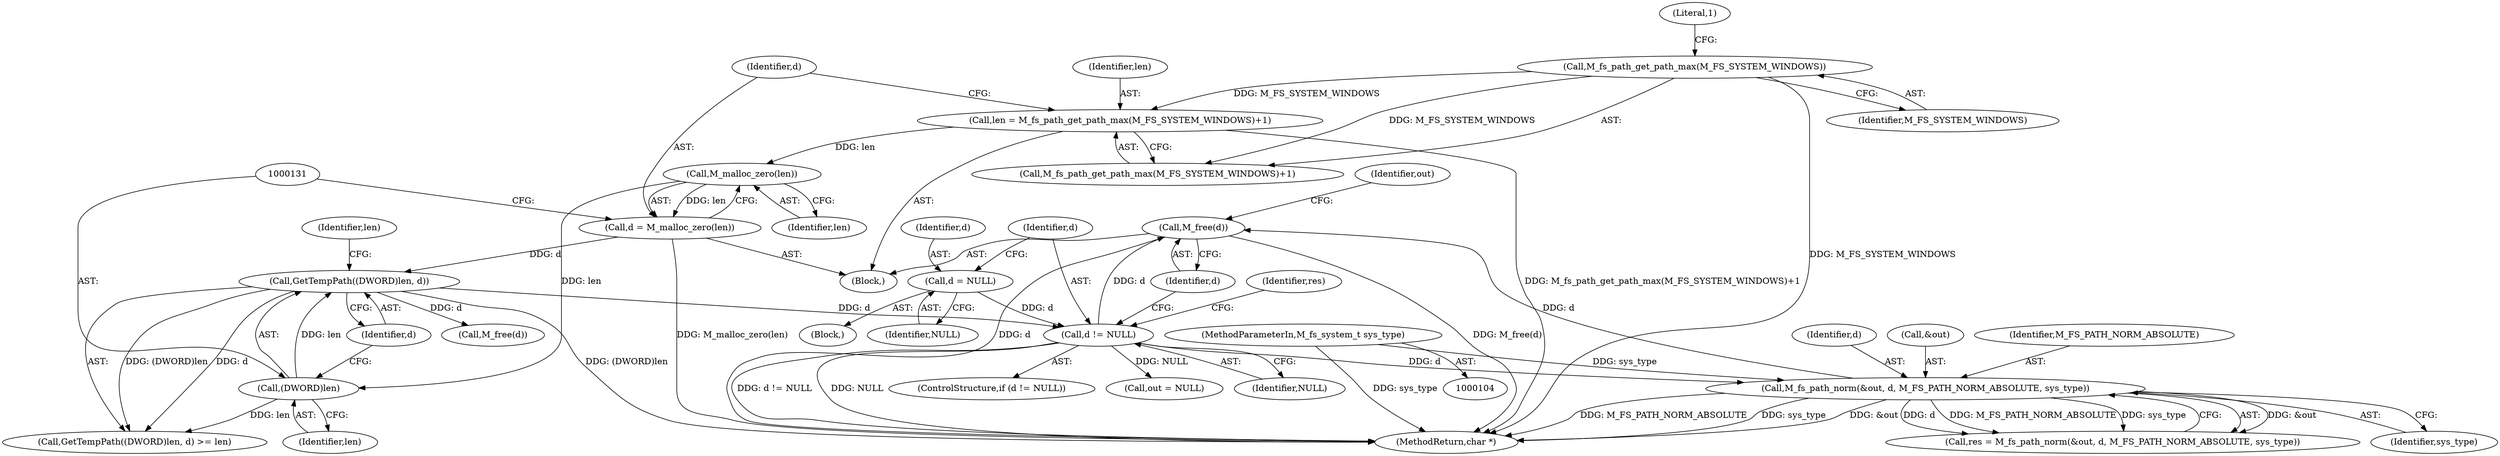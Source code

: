digraph "0_mstdlib_db124b8f607dd0a40a9aef2d4d468fad433522a7_6@API" {
"1000162" [label="(Call,M_free(d))"];
"1000148" [label="(Call,M_fs_path_norm(&out, d, M_FS_PATH_NORM_ABSOLUTE, sys_type))"];
"1000142" [label="(Call,d != NULL)"];
"1000138" [label="(Call,d = NULL)"];
"1000129" [label="(Call,GetTempPath((DWORD)len, d))"];
"1000130" [label="(Call,(DWORD)len)"];
"1000125" [label="(Call,M_malloc_zero(len))"];
"1000117" [label="(Call,len = M_fs_path_get_path_max(M_FS_SYSTEM_WINDOWS)+1)"];
"1000120" [label="(Call,M_fs_path_get_path_max(M_FS_SYSTEM_WINDOWS))"];
"1000123" [label="(Call,d = M_malloc_zero(len))"];
"1000105" [label="(MethodParameterIn,M_fs_system_t sys_type)"];
"1000139" [label="(Identifier,d)"];
"1000166" [label="(MethodReturn,char *)"];
"1000121" [label="(Identifier,M_FS_SYSTEM_WINDOWS)"];
"1000126" [label="(Identifier,len)"];
"1000128" [label="(Call,GetTempPath((DWORD)len, d) >= len)"];
"1000122" [label="(Literal,1)"];
"1000151" [label="(Identifier,d)"];
"1000143" [label="(Identifier,d)"];
"1000130" [label="(Call,(DWORD)len)"];
"1000117" [label="(Call,len = M_fs_path_get_path_max(M_FS_SYSTEM_WINDOWS)+1)"];
"1000141" [label="(ControlStructure,if (d != NULL))"];
"1000140" [label="(Identifier,NULL)"];
"1000165" [label="(Identifier,out)"];
"1000120" [label="(Call,M_fs_path_get_path_max(M_FS_SYSTEM_WINDOWS))"];
"1000142" [label="(Call,d != NULL)"];
"1000119" [label="(Call,M_fs_path_get_path_max(M_FS_SYSTEM_WINDOWS)+1)"];
"1000118" [label="(Identifier,len)"];
"1000136" [label="(Call,M_free(d))"];
"1000148" [label="(Call,M_fs_path_norm(&out, d, M_FS_PATH_NORM_ABSOLUTE, sys_type))"];
"1000135" [label="(Block,)"];
"1000138" [label="(Call,d = NULL)"];
"1000147" [label="(Identifier,res)"];
"1000146" [label="(Call,res = M_fs_path_norm(&out, d, M_FS_PATH_NORM_ABSOLUTE, sys_type))"];
"1000124" [label="(Identifier,d)"];
"1000129" [label="(Call,GetTempPath((DWORD)len, d))"];
"1000153" [label="(Identifier,sys_type)"];
"1000133" [label="(Identifier,d)"];
"1000159" [label="(Call,out = NULL)"];
"1000125" [label="(Call,M_malloc_zero(len))"];
"1000162" [label="(Call,M_free(d))"];
"1000163" [label="(Identifier,d)"];
"1000106" [label="(Block,)"];
"1000149" [label="(Call,&out)"];
"1000134" [label="(Identifier,len)"];
"1000152" [label="(Identifier,M_FS_PATH_NORM_ABSOLUTE)"];
"1000132" [label="(Identifier,len)"];
"1000105" [label="(MethodParameterIn,M_fs_system_t sys_type)"];
"1000123" [label="(Call,d = M_malloc_zero(len))"];
"1000144" [label="(Identifier,NULL)"];
"1000162" -> "1000106"  [label="AST: "];
"1000162" -> "1000163"  [label="CFG: "];
"1000163" -> "1000162"  [label="AST: "];
"1000165" -> "1000162"  [label="CFG: "];
"1000162" -> "1000166"  [label="DDG: d"];
"1000162" -> "1000166"  [label="DDG: M_free(d)"];
"1000148" -> "1000162"  [label="DDG: d"];
"1000142" -> "1000162"  [label="DDG: d"];
"1000148" -> "1000146"  [label="AST: "];
"1000148" -> "1000153"  [label="CFG: "];
"1000149" -> "1000148"  [label="AST: "];
"1000151" -> "1000148"  [label="AST: "];
"1000152" -> "1000148"  [label="AST: "];
"1000153" -> "1000148"  [label="AST: "];
"1000146" -> "1000148"  [label="CFG: "];
"1000148" -> "1000166"  [label="DDG: M_FS_PATH_NORM_ABSOLUTE"];
"1000148" -> "1000166"  [label="DDG: sys_type"];
"1000148" -> "1000166"  [label="DDG: &out"];
"1000148" -> "1000146"  [label="DDG: &out"];
"1000148" -> "1000146"  [label="DDG: d"];
"1000148" -> "1000146"  [label="DDG: M_FS_PATH_NORM_ABSOLUTE"];
"1000148" -> "1000146"  [label="DDG: sys_type"];
"1000142" -> "1000148"  [label="DDG: d"];
"1000105" -> "1000148"  [label="DDG: sys_type"];
"1000142" -> "1000141"  [label="AST: "];
"1000142" -> "1000144"  [label="CFG: "];
"1000143" -> "1000142"  [label="AST: "];
"1000144" -> "1000142"  [label="AST: "];
"1000147" -> "1000142"  [label="CFG: "];
"1000163" -> "1000142"  [label="CFG: "];
"1000142" -> "1000166"  [label="DDG: d != NULL"];
"1000142" -> "1000166"  [label="DDG: NULL"];
"1000138" -> "1000142"  [label="DDG: d"];
"1000129" -> "1000142"  [label="DDG: d"];
"1000142" -> "1000159"  [label="DDG: NULL"];
"1000138" -> "1000135"  [label="AST: "];
"1000138" -> "1000140"  [label="CFG: "];
"1000139" -> "1000138"  [label="AST: "];
"1000140" -> "1000138"  [label="AST: "];
"1000143" -> "1000138"  [label="CFG: "];
"1000129" -> "1000128"  [label="AST: "];
"1000129" -> "1000133"  [label="CFG: "];
"1000130" -> "1000129"  [label="AST: "];
"1000133" -> "1000129"  [label="AST: "];
"1000134" -> "1000129"  [label="CFG: "];
"1000129" -> "1000166"  [label="DDG: (DWORD)len"];
"1000129" -> "1000128"  [label="DDG: (DWORD)len"];
"1000129" -> "1000128"  [label="DDG: d"];
"1000130" -> "1000129"  [label="DDG: len"];
"1000123" -> "1000129"  [label="DDG: d"];
"1000129" -> "1000136"  [label="DDG: d"];
"1000130" -> "1000132"  [label="CFG: "];
"1000131" -> "1000130"  [label="AST: "];
"1000132" -> "1000130"  [label="AST: "];
"1000133" -> "1000130"  [label="CFG: "];
"1000125" -> "1000130"  [label="DDG: len"];
"1000130" -> "1000128"  [label="DDG: len"];
"1000125" -> "1000123"  [label="AST: "];
"1000125" -> "1000126"  [label="CFG: "];
"1000126" -> "1000125"  [label="AST: "];
"1000123" -> "1000125"  [label="CFG: "];
"1000125" -> "1000123"  [label="DDG: len"];
"1000117" -> "1000125"  [label="DDG: len"];
"1000117" -> "1000106"  [label="AST: "];
"1000117" -> "1000119"  [label="CFG: "];
"1000118" -> "1000117"  [label="AST: "];
"1000119" -> "1000117"  [label="AST: "];
"1000124" -> "1000117"  [label="CFG: "];
"1000117" -> "1000166"  [label="DDG: M_fs_path_get_path_max(M_FS_SYSTEM_WINDOWS)+1"];
"1000120" -> "1000117"  [label="DDG: M_FS_SYSTEM_WINDOWS"];
"1000120" -> "1000119"  [label="AST: "];
"1000120" -> "1000121"  [label="CFG: "];
"1000121" -> "1000120"  [label="AST: "];
"1000122" -> "1000120"  [label="CFG: "];
"1000120" -> "1000166"  [label="DDG: M_FS_SYSTEM_WINDOWS"];
"1000120" -> "1000119"  [label="DDG: M_FS_SYSTEM_WINDOWS"];
"1000123" -> "1000106"  [label="AST: "];
"1000124" -> "1000123"  [label="AST: "];
"1000131" -> "1000123"  [label="CFG: "];
"1000123" -> "1000166"  [label="DDG: M_malloc_zero(len)"];
"1000105" -> "1000104"  [label="AST: "];
"1000105" -> "1000166"  [label="DDG: sys_type"];
}
